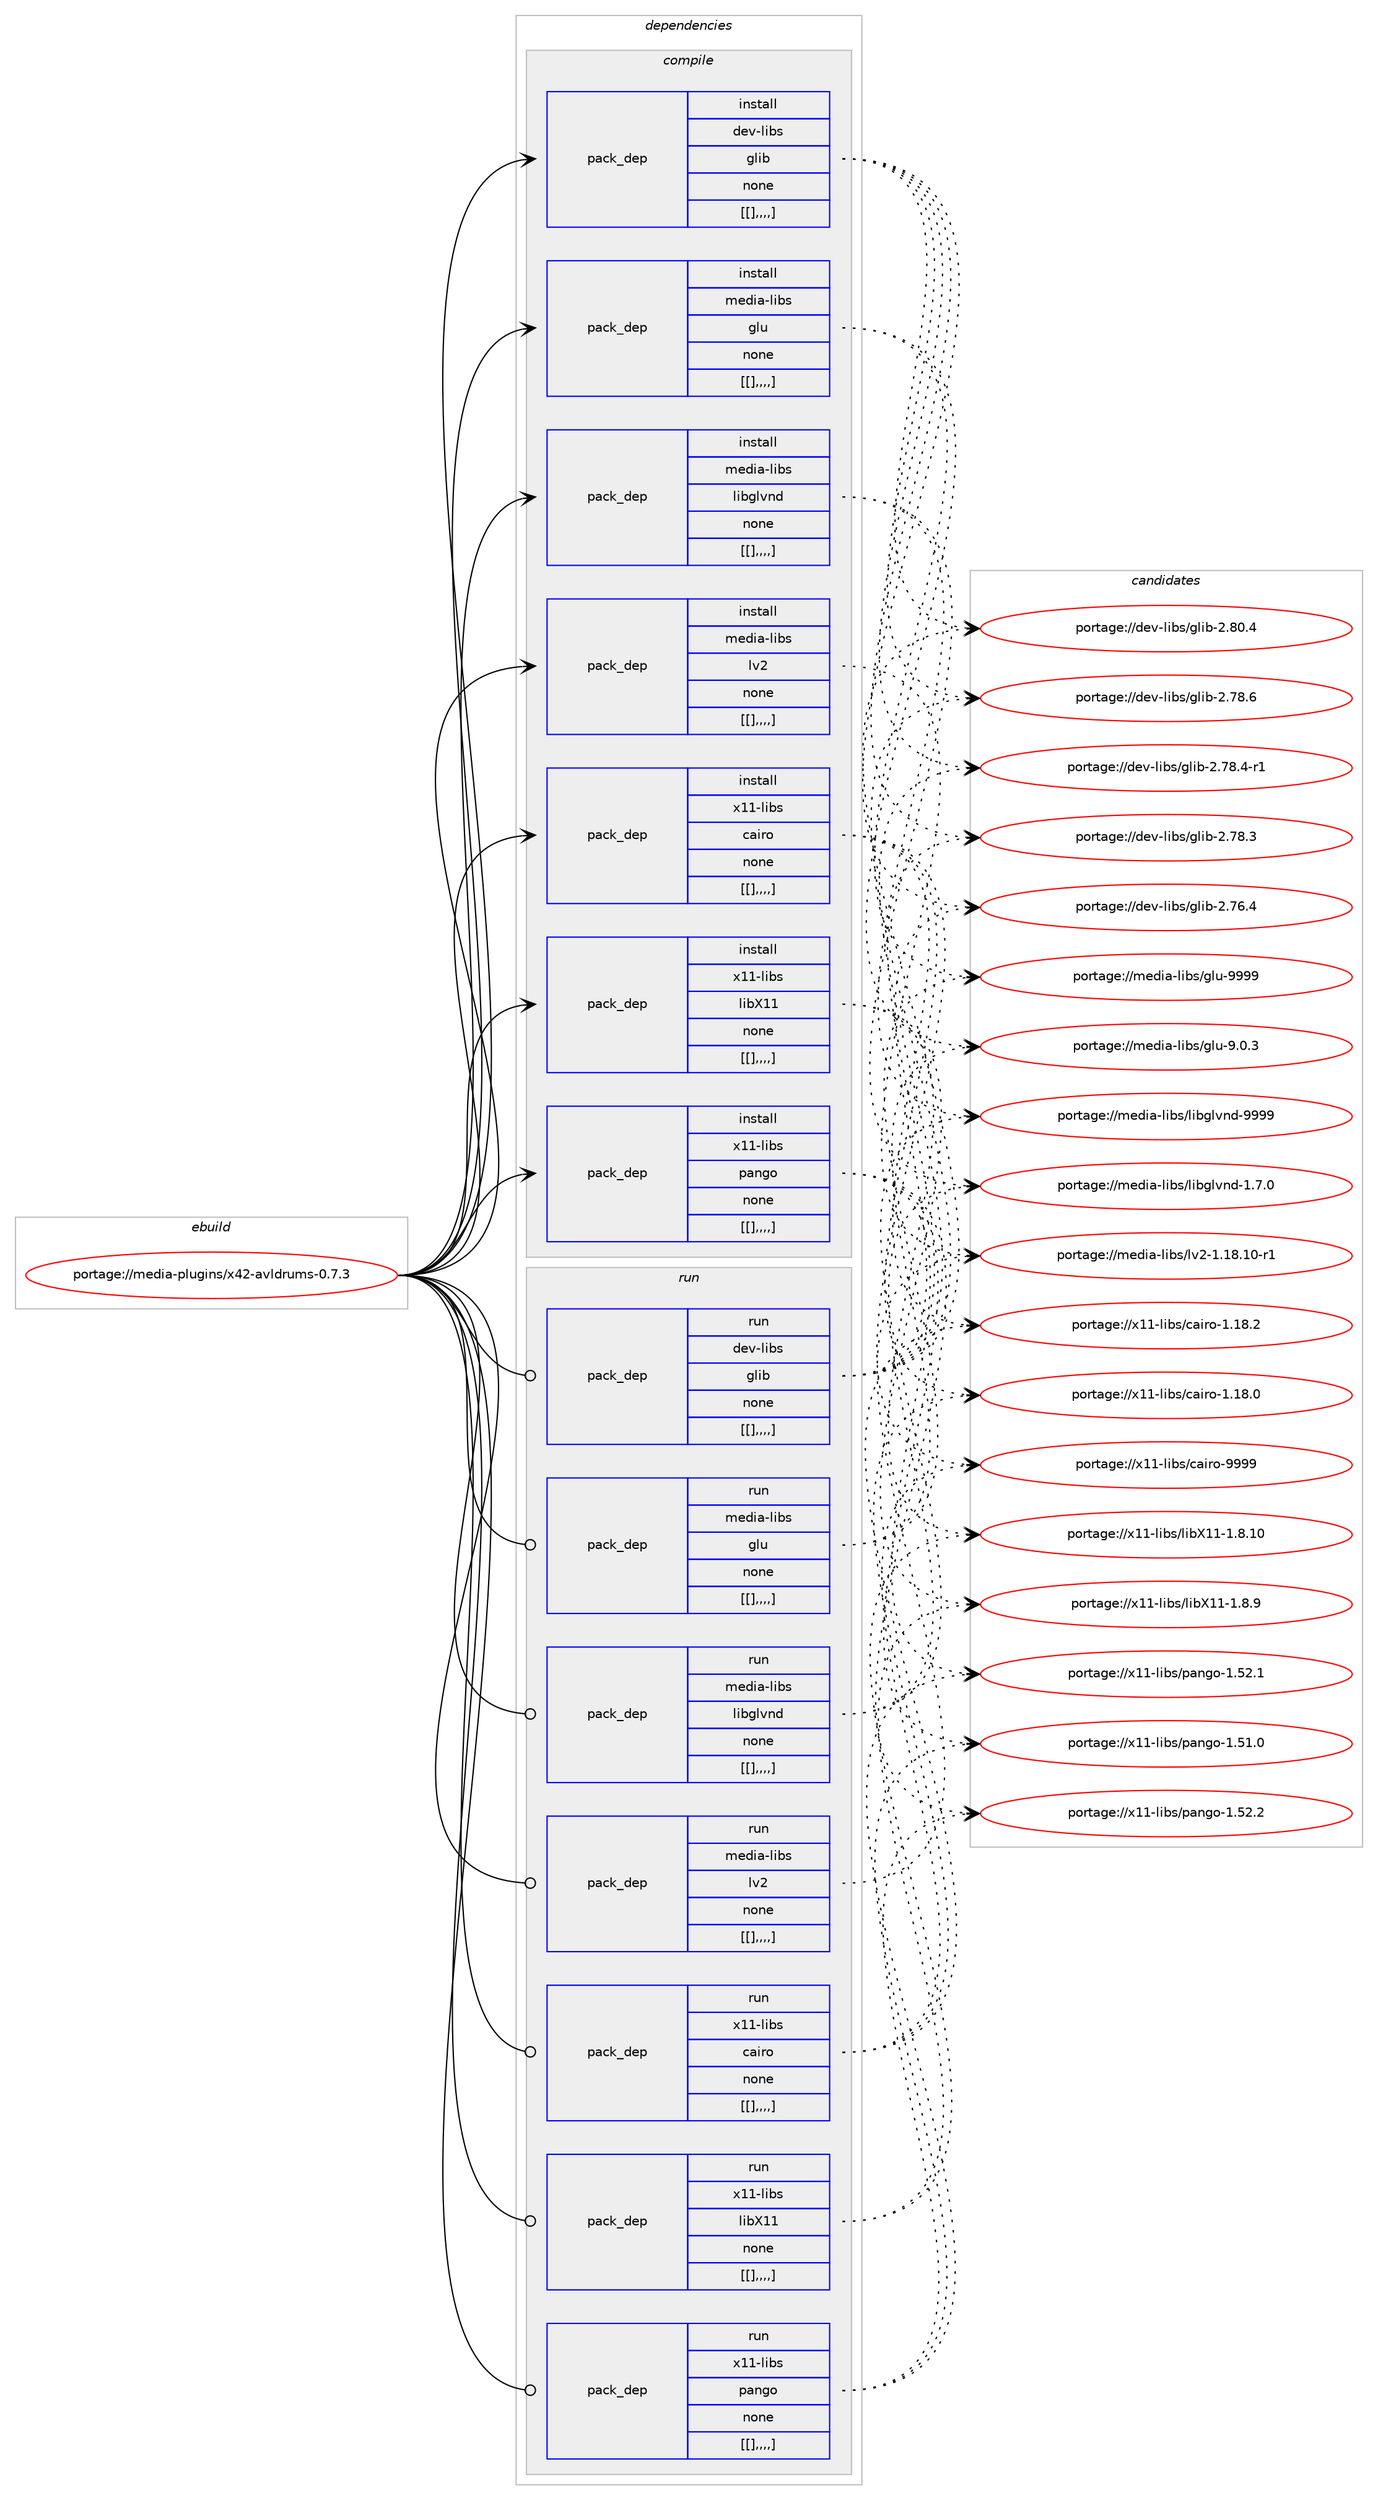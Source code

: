 digraph prolog {

# *************
# Graph options
# *************

newrank=true;
concentrate=true;
compound=true;
graph [rankdir=LR,fontname=Helvetica,fontsize=10,ranksep=1.5];#, ranksep=2.5, nodesep=0.2];
edge  [arrowhead=vee];
node  [fontname=Helvetica,fontsize=10];

# **********
# The ebuild
# **********

subgraph cluster_leftcol {
color=gray;
label=<<i>ebuild</i>>;
id [label="portage://media-plugins/x42-avldrums-0.7.3", color=red, width=4, href="../media-plugins/x42-avldrums-0.7.3.svg"];
}

# ****************
# The dependencies
# ****************

subgraph cluster_midcol {
color=gray;
label=<<i>dependencies</i>>;
subgraph cluster_compile {
fillcolor="#eeeeee";
style=filled;
label=<<i>compile</i>>;
subgraph pack242286 {
dependency327375 [label=<<TABLE BORDER="0" CELLBORDER="1" CELLSPACING="0" CELLPADDING="4" WIDTH="220"><TR><TD ROWSPAN="6" CELLPADDING="30">pack_dep</TD></TR><TR><TD WIDTH="110">install</TD></TR><TR><TD>dev-libs</TD></TR><TR><TD>glib</TD></TR><TR><TD>none</TD></TR><TR><TD>[[],,,,]</TD></TR></TABLE>>, shape=none, color=blue];
}
id:e -> dependency327375:w [weight=20,style="solid",arrowhead="vee"];
subgraph pack242287 {
dependency327376 [label=<<TABLE BORDER="0" CELLBORDER="1" CELLSPACING="0" CELLPADDING="4" WIDTH="220"><TR><TD ROWSPAN="6" CELLPADDING="30">pack_dep</TD></TR><TR><TD WIDTH="110">install</TD></TR><TR><TD>media-libs</TD></TR><TR><TD>glu</TD></TR><TR><TD>none</TD></TR><TR><TD>[[],,,,]</TD></TR></TABLE>>, shape=none, color=blue];
}
id:e -> dependency327376:w [weight=20,style="solid",arrowhead="vee"];
subgraph pack242288 {
dependency327377 [label=<<TABLE BORDER="0" CELLBORDER="1" CELLSPACING="0" CELLPADDING="4" WIDTH="220"><TR><TD ROWSPAN="6" CELLPADDING="30">pack_dep</TD></TR><TR><TD WIDTH="110">install</TD></TR><TR><TD>media-libs</TD></TR><TR><TD>libglvnd</TD></TR><TR><TD>none</TD></TR><TR><TD>[[],,,,]</TD></TR></TABLE>>, shape=none, color=blue];
}
id:e -> dependency327377:w [weight=20,style="solid",arrowhead="vee"];
subgraph pack242289 {
dependency327378 [label=<<TABLE BORDER="0" CELLBORDER="1" CELLSPACING="0" CELLPADDING="4" WIDTH="220"><TR><TD ROWSPAN="6" CELLPADDING="30">pack_dep</TD></TR><TR><TD WIDTH="110">install</TD></TR><TR><TD>media-libs</TD></TR><TR><TD>lv2</TD></TR><TR><TD>none</TD></TR><TR><TD>[[],,,,]</TD></TR></TABLE>>, shape=none, color=blue];
}
id:e -> dependency327378:w [weight=20,style="solid",arrowhead="vee"];
subgraph pack242290 {
dependency327379 [label=<<TABLE BORDER="0" CELLBORDER="1" CELLSPACING="0" CELLPADDING="4" WIDTH="220"><TR><TD ROWSPAN="6" CELLPADDING="30">pack_dep</TD></TR><TR><TD WIDTH="110">install</TD></TR><TR><TD>x11-libs</TD></TR><TR><TD>cairo</TD></TR><TR><TD>none</TD></TR><TR><TD>[[],,,,]</TD></TR></TABLE>>, shape=none, color=blue];
}
id:e -> dependency327379:w [weight=20,style="solid",arrowhead="vee"];
subgraph pack242291 {
dependency327380 [label=<<TABLE BORDER="0" CELLBORDER="1" CELLSPACING="0" CELLPADDING="4" WIDTH="220"><TR><TD ROWSPAN="6" CELLPADDING="30">pack_dep</TD></TR><TR><TD WIDTH="110">install</TD></TR><TR><TD>x11-libs</TD></TR><TR><TD>libX11</TD></TR><TR><TD>none</TD></TR><TR><TD>[[],,,,]</TD></TR></TABLE>>, shape=none, color=blue];
}
id:e -> dependency327380:w [weight=20,style="solid",arrowhead="vee"];
subgraph pack242292 {
dependency327381 [label=<<TABLE BORDER="0" CELLBORDER="1" CELLSPACING="0" CELLPADDING="4" WIDTH="220"><TR><TD ROWSPAN="6" CELLPADDING="30">pack_dep</TD></TR><TR><TD WIDTH="110">install</TD></TR><TR><TD>x11-libs</TD></TR><TR><TD>pango</TD></TR><TR><TD>none</TD></TR><TR><TD>[[],,,,]</TD></TR></TABLE>>, shape=none, color=blue];
}
id:e -> dependency327381:w [weight=20,style="solid",arrowhead="vee"];
}
subgraph cluster_compileandrun {
fillcolor="#eeeeee";
style=filled;
label=<<i>compile and run</i>>;
}
subgraph cluster_run {
fillcolor="#eeeeee";
style=filled;
label=<<i>run</i>>;
subgraph pack242293 {
dependency327382 [label=<<TABLE BORDER="0" CELLBORDER="1" CELLSPACING="0" CELLPADDING="4" WIDTH="220"><TR><TD ROWSPAN="6" CELLPADDING="30">pack_dep</TD></TR><TR><TD WIDTH="110">run</TD></TR><TR><TD>dev-libs</TD></TR><TR><TD>glib</TD></TR><TR><TD>none</TD></TR><TR><TD>[[],,,,]</TD></TR></TABLE>>, shape=none, color=blue];
}
id:e -> dependency327382:w [weight=20,style="solid",arrowhead="odot"];
subgraph pack242294 {
dependency327383 [label=<<TABLE BORDER="0" CELLBORDER="1" CELLSPACING="0" CELLPADDING="4" WIDTH="220"><TR><TD ROWSPAN="6" CELLPADDING="30">pack_dep</TD></TR><TR><TD WIDTH="110">run</TD></TR><TR><TD>media-libs</TD></TR><TR><TD>glu</TD></TR><TR><TD>none</TD></TR><TR><TD>[[],,,,]</TD></TR></TABLE>>, shape=none, color=blue];
}
id:e -> dependency327383:w [weight=20,style="solid",arrowhead="odot"];
subgraph pack242295 {
dependency327384 [label=<<TABLE BORDER="0" CELLBORDER="1" CELLSPACING="0" CELLPADDING="4" WIDTH="220"><TR><TD ROWSPAN="6" CELLPADDING="30">pack_dep</TD></TR><TR><TD WIDTH="110">run</TD></TR><TR><TD>media-libs</TD></TR><TR><TD>libglvnd</TD></TR><TR><TD>none</TD></TR><TR><TD>[[],,,,]</TD></TR></TABLE>>, shape=none, color=blue];
}
id:e -> dependency327384:w [weight=20,style="solid",arrowhead="odot"];
subgraph pack242296 {
dependency327385 [label=<<TABLE BORDER="0" CELLBORDER="1" CELLSPACING="0" CELLPADDING="4" WIDTH="220"><TR><TD ROWSPAN="6" CELLPADDING="30">pack_dep</TD></TR><TR><TD WIDTH="110">run</TD></TR><TR><TD>media-libs</TD></TR><TR><TD>lv2</TD></TR><TR><TD>none</TD></TR><TR><TD>[[],,,,]</TD></TR></TABLE>>, shape=none, color=blue];
}
id:e -> dependency327385:w [weight=20,style="solid",arrowhead="odot"];
subgraph pack242297 {
dependency327386 [label=<<TABLE BORDER="0" CELLBORDER="1" CELLSPACING="0" CELLPADDING="4" WIDTH="220"><TR><TD ROWSPAN="6" CELLPADDING="30">pack_dep</TD></TR><TR><TD WIDTH="110">run</TD></TR><TR><TD>x11-libs</TD></TR><TR><TD>cairo</TD></TR><TR><TD>none</TD></TR><TR><TD>[[],,,,]</TD></TR></TABLE>>, shape=none, color=blue];
}
id:e -> dependency327386:w [weight=20,style="solid",arrowhead="odot"];
subgraph pack242298 {
dependency327387 [label=<<TABLE BORDER="0" CELLBORDER="1" CELLSPACING="0" CELLPADDING="4" WIDTH="220"><TR><TD ROWSPAN="6" CELLPADDING="30">pack_dep</TD></TR><TR><TD WIDTH="110">run</TD></TR><TR><TD>x11-libs</TD></TR><TR><TD>libX11</TD></TR><TR><TD>none</TD></TR><TR><TD>[[],,,,]</TD></TR></TABLE>>, shape=none, color=blue];
}
id:e -> dependency327387:w [weight=20,style="solid",arrowhead="odot"];
subgraph pack242299 {
dependency327388 [label=<<TABLE BORDER="0" CELLBORDER="1" CELLSPACING="0" CELLPADDING="4" WIDTH="220"><TR><TD ROWSPAN="6" CELLPADDING="30">pack_dep</TD></TR><TR><TD WIDTH="110">run</TD></TR><TR><TD>x11-libs</TD></TR><TR><TD>pango</TD></TR><TR><TD>none</TD></TR><TR><TD>[[],,,,]</TD></TR></TABLE>>, shape=none, color=blue];
}
id:e -> dependency327388:w [weight=20,style="solid",arrowhead="odot"];
}
}

# **************
# The candidates
# **************

subgraph cluster_choices {
rank=same;
color=gray;
label=<<i>candidates</i>>;

subgraph choice242286 {
color=black;
nodesep=1;
choice1001011184510810598115471031081059845504656484652 [label="portage://dev-libs/glib-2.80.4", color=red, width=4,href="../dev-libs/glib-2.80.4.svg"];
choice1001011184510810598115471031081059845504655564654 [label="portage://dev-libs/glib-2.78.6", color=red, width=4,href="../dev-libs/glib-2.78.6.svg"];
choice10010111845108105981154710310810598455046555646524511449 [label="portage://dev-libs/glib-2.78.4-r1", color=red, width=4,href="../dev-libs/glib-2.78.4-r1.svg"];
choice1001011184510810598115471031081059845504655564651 [label="portage://dev-libs/glib-2.78.3", color=red, width=4,href="../dev-libs/glib-2.78.3.svg"];
choice1001011184510810598115471031081059845504655544652 [label="portage://dev-libs/glib-2.76.4", color=red, width=4,href="../dev-libs/glib-2.76.4.svg"];
dependency327375:e -> choice1001011184510810598115471031081059845504656484652:w [style=dotted,weight="100"];
dependency327375:e -> choice1001011184510810598115471031081059845504655564654:w [style=dotted,weight="100"];
dependency327375:e -> choice10010111845108105981154710310810598455046555646524511449:w [style=dotted,weight="100"];
dependency327375:e -> choice1001011184510810598115471031081059845504655564651:w [style=dotted,weight="100"];
dependency327375:e -> choice1001011184510810598115471031081059845504655544652:w [style=dotted,weight="100"];
}
subgraph choice242287 {
color=black;
nodesep=1;
choice109101100105974510810598115471031081174557575757 [label="portage://media-libs/glu-9999", color=red, width=4,href="../media-libs/glu-9999.svg"];
choice10910110010597451081059811547103108117455746484651 [label="portage://media-libs/glu-9.0.3", color=red, width=4,href="../media-libs/glu-9.0.3.svg"];
dependency327376:e -> choice109101100105974510810598115471031081174557575757:w [style=dotted,weight="100"];
dependency327376:e -> choice10910110010597451081059811547103108117455746484651:w [style=dotted,weight="100"];
}
subgraph choice242288 {
color=black;
nodesep=1;
choice10910110010597451081059811547108105981031081181101004557575757 [label="portage://media-libs/libglvnd-9999", color=red, width=4,href="../media-libs/libglvnd-9999.svg"];
choice1091011001059745108105981154710810598103108118110100454946554648 [label="portage://media-libs/libglvnd-1.7.0", color=red, width=4,href="../media-libs/libglvnd-1.7.0.svg"];
dependency327377:e -> choice10910110010597451081059811547108105981031081181101004557575757:w [style=dotted,weight="100"];
dependency327377:e -> choice1091011001059745108105981154710810598103108118110100454946554648:w [style=dotted,weight="100"];
}
subgraph choice242289 {
color=black;
nodesep=1;
choice109101100105974510810598115471081185045494649564649484511449 [label="portage://media-libs/lv2-1.18.10-r1", color=red, width=4,href="../media-libs/lv2-1.18.10-r1.svg"];
dependency327378:e -> choice109101100105974510810598115471081185045494649564649484511449:w [style=dotted,weight="100"];
}
subgraph choice242290 {
color=black;
nodesep=1;
choice120494945108105981154799971051141114557575757 [label="portage://x11-libs/cairo-9999", color=red, width=4,href="../x11-libs/cairo-9999.svg"];
choice1204949451081059811547999710511411145494649564650 [label="portage://x11-libs/cairo-1.18.2", color=red, width=4,href="../x11-libs/cairo-1.18.2.svg"];
choice1204949451081059811547999710511411145494649564648 [label="portage://x11-libs/cairo-1.18.0", color=red, width=4,href="../x11-libs/cairo-1.18.0.svg"];
dependency327379:e -> choice120494945108105981154799971051141114557575757:w [style=dotted,weight="100"];
dependency327379:e -> choice1204949451081059811547999710511411145494649564650:w [style=dotted,weight="100"];
dependency327379:e -> choice1204949451081059811547999710511411145494649564648:w [style=dotted,weight="100"];
}
subgraph choice242291 {
color=black;
nodesep=1;
choice12049494510810598115471081059888494945494656464948 [label="portage://x11-libs/libX11-1.8.10", color=red, width=4,href="../x11-libs/libX11-1.8.10.svg"];
choice120494945108105981154710810598884949454946564657 [label="portage://x11-libs/libX11-1.8.9", color=red, width=4,href="../x11-libs/libX11-1.8.9.svg"];
dependency327380:e -> choice12049494510810598115471081059888494945494656464948:w [style=dotted,weight="100"];
dependency327380:e -> choice120494945108105981154710810598884949454946564657:w [style=dotted,weight="100"];
}
subgraph choice242292 {
color=black;
nodesep=1;
choice12049494510810598115471129711010311145494653504650 [label="portage://x11-libs/pango-1.52.2", color=red, width=4,href="../x11-libs/pango-1.52.2.svg"];
choice12049494510810598115471129711010311145494653504649 [label="portage://x11-libs/pango-1.52.1", color=red, width=4,href="../x11-libs/pango-1.52.1.svg"];
choice12049494510810598115471129711010311145494653494648 [label="portage://x11-libs/pango-1.51.0", color=red, width=4,href="../x11-libs/pango-1.51.0.svg"];
dependency327381:e -> choice12049494510810598115471129711010311145494653504650:w [style=dotted,weight="100"];
dependency327381:e -> choice12049494510810598115471129711010311145494653504649:w [style=dotted,weight="100"];
dependency327381:e -> choice12049494510810598115471129711010311145494653494648:w [style=dotted,weight="100"];
}
subgraph choice242293 {
color=black;
nodesep=1;
choice1001011184510810598115471031081059845504656484652 [label="portage://dev-libs/glib-2.80.4", color=red, width=4,href="../dev-libs/glib-2.80.4.svg"];
choice1001011184510810598115471031081059845504655564654 [label="portage://dev-libs/glib-2.78.6", color=red, width=4,href="../dev-libs/glib-2.78.6.svg"];
choice10010111845108105981154710310810598455046555646524511449 [label="portage://dev-libs/glib-2.78.4-r1", color=red, width=4,href="../dev-libs/glib-2.78.4-r1.svg"];
choice1001011184510810598115471031081059845504655564651 [label="portage://dev-libs/glib-2.78.3", color=red, width=4,href="../dev-libs/glib-2.78.3.svg"];
choice1001011184510810598115471031081059845504655544652 [label="portage://dev-libs/glib-2.76.4", color=red, width=4,href="../dev-libs/glib-2.76.4.svg"];
dependency327382:e -> choice1001011184510810598115471031081059845504656484652:w [style=dotted,weight="100"];
dependency327382:e -> choice1001011184510810598115471031081059845504655564654:w [style=dotted,weight="100"];
dependency327382:e -> choice10010111845108105981154710310810598455046555646524511449:w [style=dotted,weight="100"];
dependency327382:e -> choice1001011184510810598115471031081059845504655564651:w [style=dotted,weight="100"];
dependency327382:e -> choice1001011184510810598115471031081059845504655544652:w [style=dotted,weight="100"];
}
subgraph choice242294 {
color=black;
nodesep=1;
choice109101100105974510810598115471031081174557575757 [label="portage://media-libs/glu-9999", color=red, width=4,href="../media-libs/glu-9999.svg"];
choice10910110010597451081059811547103108117455746484651 [label="portage://media-libs/glu-9.0.3", color=red, width=4,href="../media-libs/glu-9.0.3.svg"];
dependency327383:e -> choice109101100105974510810598115471031081174557575757:w [style=dotted,weight="100"];
dependency327383:e -> choice10910110010597451081059811547103108117455746484651:w [style=dotted,weight="100"];
}
subgraph choice242295 {
color=black;
nodesep=1;
choice10910110010597451081059811547108105981031081181101004557575757 [label="portage://media-libs/libglvnd-9999", color=red, width=4,href="../media-libs/libglvnd-9999.svg"];
choice1091011001059745108105981154710810598103108118110100454946554648 [label="portage://media-libs/libglvnd-1.7.0", color=red, width=4,href="../media-libs/libglvnd-1.7.0.svg"];
dependency327384:e -> choice10910110010597451081059811547108105981031081181101004557575757:w [style=dotted,weight="100"];
dependency327384:e -> choice1091011001059745108105981154710810598103108118110100454946554648:w [style=dotted,weight="100"];
}
subgraph choice242296 {
color=black;
nodesep=1;
choice109101100105974510810598115471081185045494649564649484511449 [label="portage://media-libs/lv2-1.18.10-r1", color=red, width=4,href="../media-libs/lv2-1.18.10-r1.svg"];
dependency327385:e -> choice109101100105974510810598115471081185045494649564649484511449:w [style=dotted,weight="100"];
}
subgraph choice242297 {
color=black;
nodesep=1;
choice120494945108105981154799971051141114557575757 [label="portage://x11-libs/cairo-9999", color=red, width=4,href="../x11-libs/cairo-9999.svg"];
choice1204949451081059811547999710511411145494649564650 [label="portage://x11-libs/cairo-1.18.2", color=red, width=4,href="../x11-libs/cairo-1.18.2.svg"];
choice1204949451081059811547999710511411145494649564648 [label="portage://x11-libs/cairo-1.18.0", color=red, width=4,href="../x11-libs/cairo-1.18.0.svg"];
dependency327386:e -> choice120494945108105981154799971051141114557575757:w [style=dotted,weight="100"];
dependency327386:e -> choice1204949451081059811547999710511411145494649564650:w [style=dotted,weight="100"];
dependency327386:e -> choice1204949451081059811547999710511411145494649564648:w [style=dotted,weight="100"];
}
subgraph choice242298 {
color=black;
nodesep=1;
choice12049494510810598115471081059888494945494656464948 [label="portage://x11-libs/libX11-1.8.10", color=red, width=4,href="../x11-libs/libX11-1.8.10.svg"];
choice120494945108105981154710810598884949454946564657 [label="portage://x11-libs/libX11-1.8.9", color=red, width=4,href="../x11-libs/libX11-1.8.9.svg"];
dependency327387:e -> choice12049494510810598115471081059888494945494656464948:w [style=dotted,weight="100"];
dependency327387:e -> choice120494945108105981154710810598884949454946564657:w [style=dotted,weight="100"];
}
subgraph choice242299 {
color=black;
nodesep=1;
choice12049494510810598115471129711010311145494653504650 [label="portage://x11-libs/pango-1.52.2", color=red, width=4,href="../x11-libs/pango-1.52.2.svg"];
choice12049494510810598115471129711010311145494653504649 [label="portage://x11-libs/pango-1.52.1", color=red, width=4,href="../x11-libs/pango-1.52.1.svg"];
choice12049494510810598115471129711010311145494653494648 [label="portage://x11-libs/pango-1.51.0", color=red, width=4,href="../x11-libs/pango-1.51.0.svg"];
dependency327388:e -> choice12049494510810598115471129711010311145494653504650:w [style=dotted,weight="100"];
dependency327388:e -> choice12049494510810598115471129711010311145494653504649:w [style=dotted,weight="100"];
dependency327388:e -> choice12049494510810598115471129711010311145494653494648:w [style=dotted,weight="100"];
}
}

}
